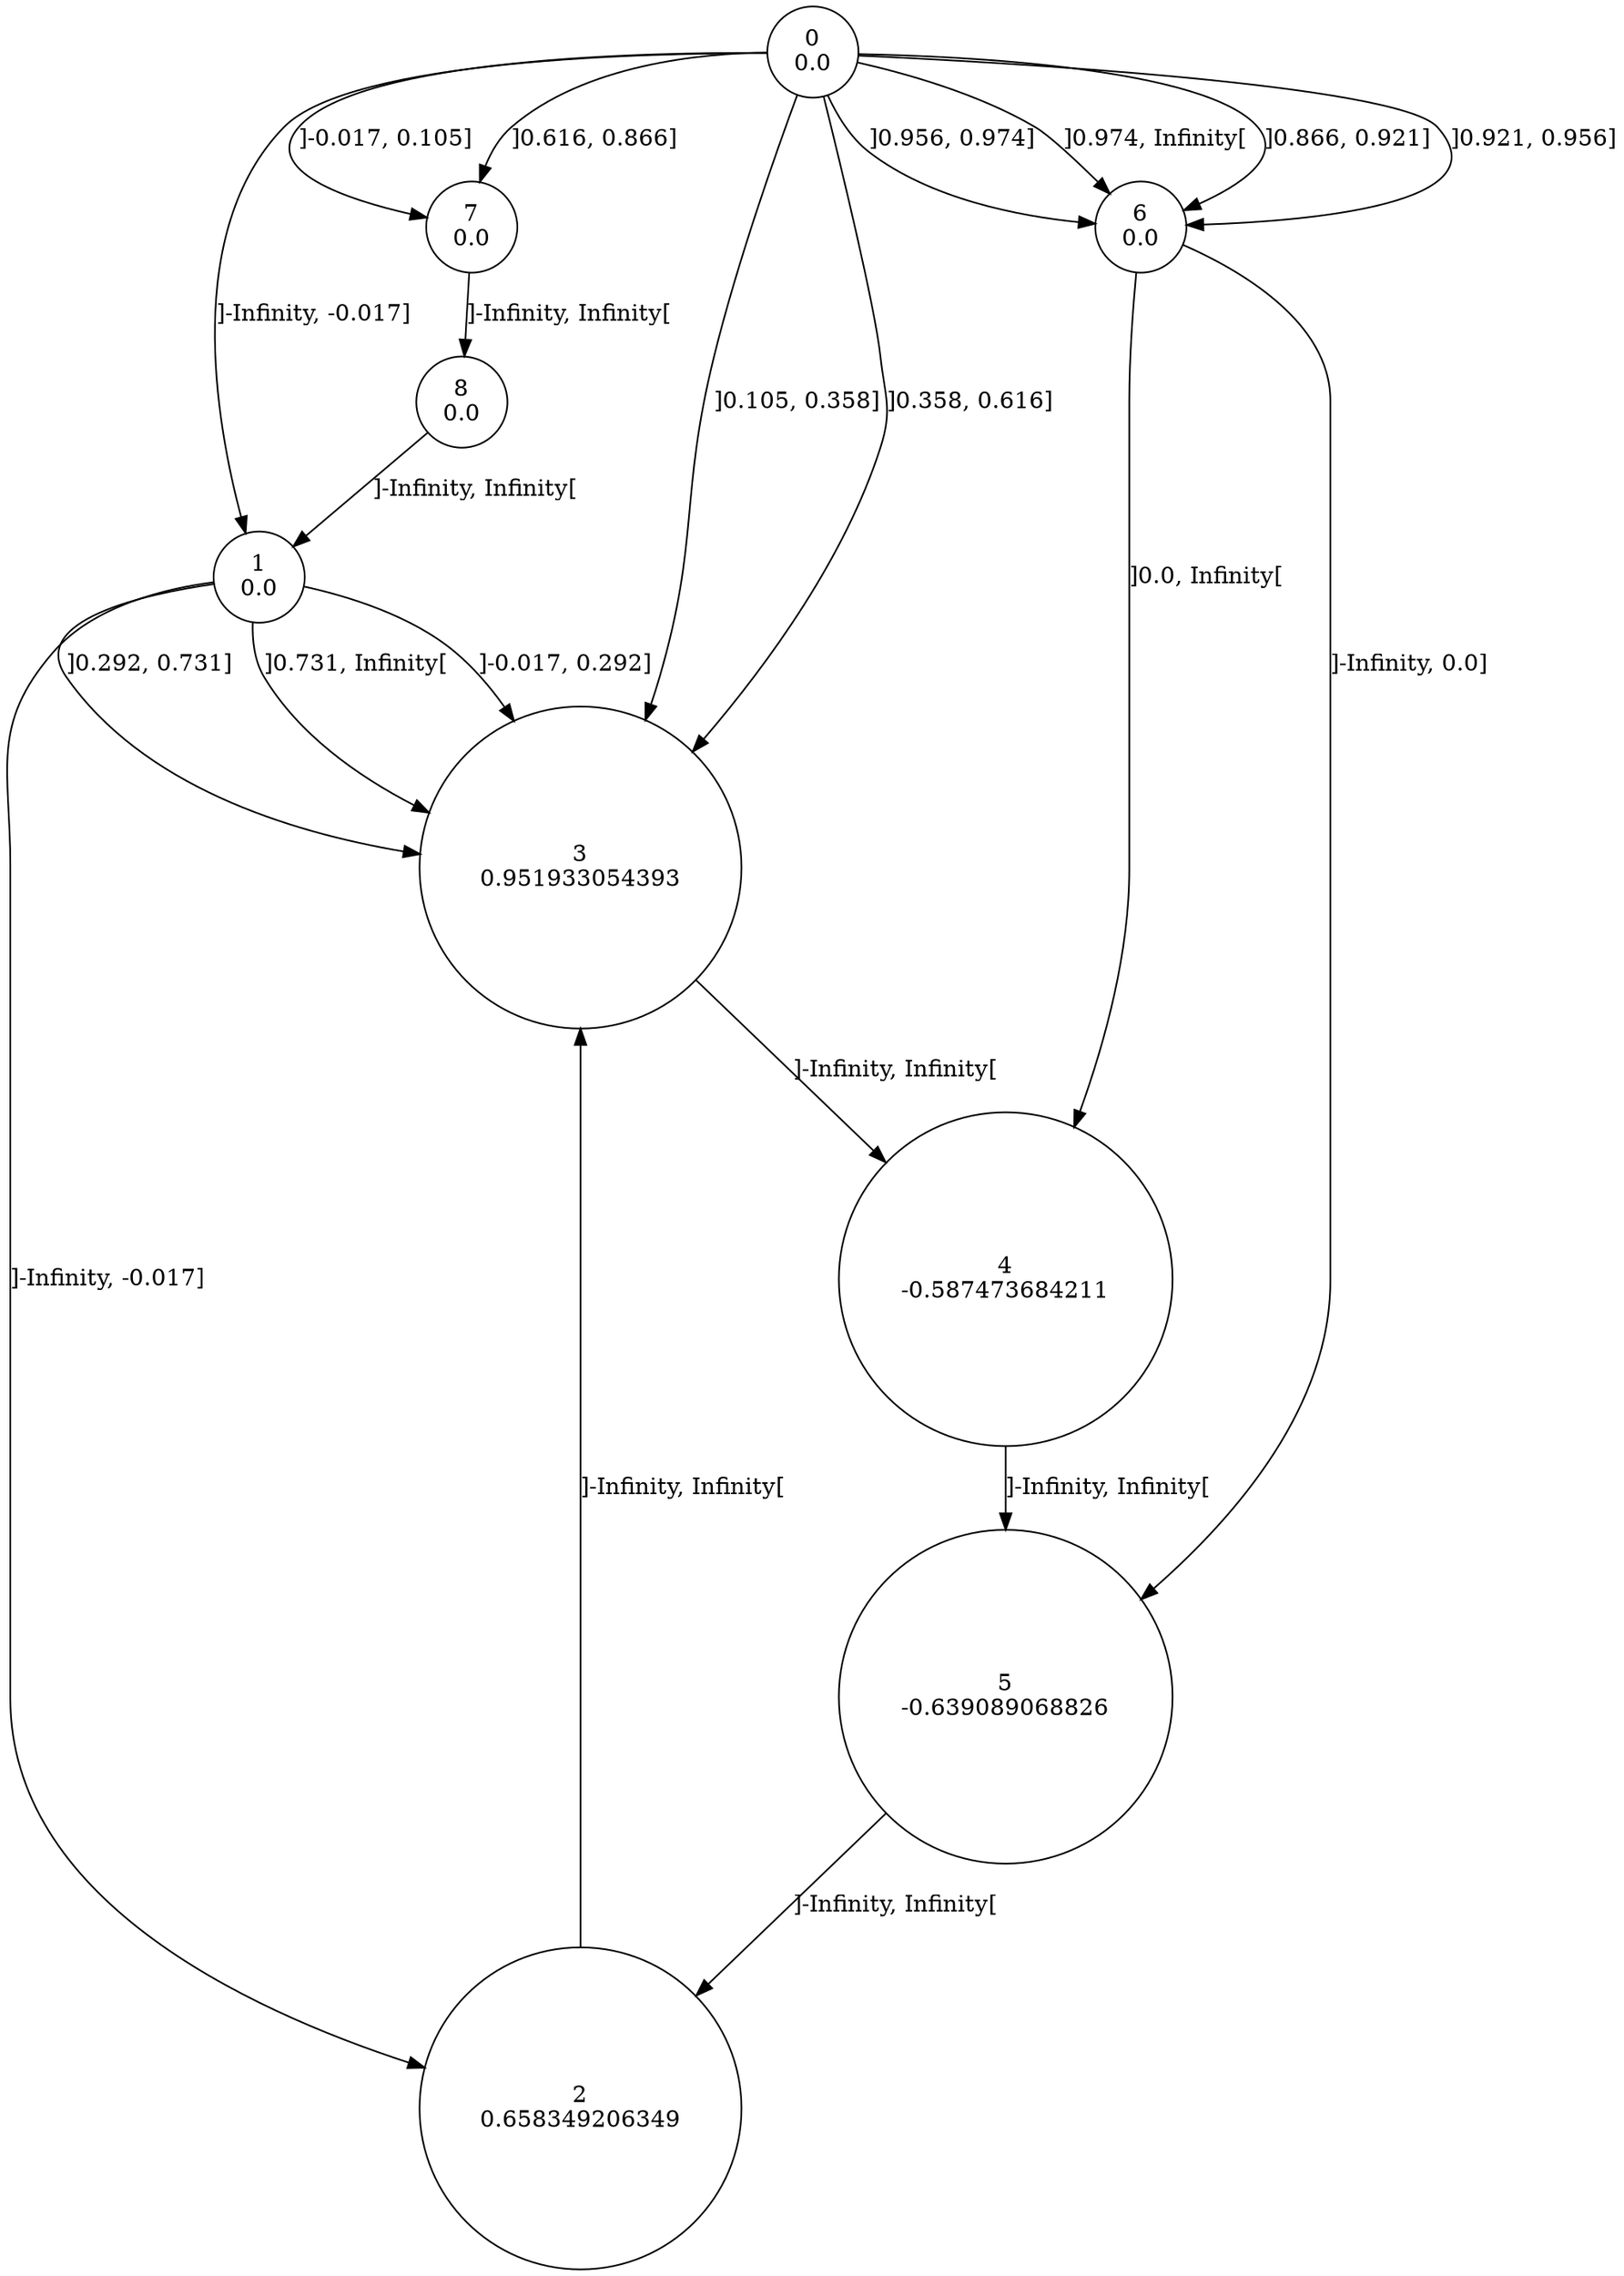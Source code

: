 digraph a {
0 [shape=circle, label="0\n0.0"];
	0 -> 1 [label="]-Infinity, -0.017]"];
	0 -> 7 [label="]-0.017, 0.105]"];
	0 -> 3 [label="]0.105, 0.358]"];
	0 -> 3 [label="]0.358, 0.616]"];
	0 -> 7 [label="]0.616, 0.866]"];
	0 -> 6 [label="]0.866, 0.921]"];
	0 -> 6 [label="]0.921, 0.956]"];
	0 -> 6 [label="]0.956, 0.974]"];
	0 -> 6 [label="]0.974, Infinity["];
1 [shape=circle, label="1\n0.0"];
	1 -> 2 [label="]-Infinity, -0.017]"];
	1 -> 3 [label="]-0.017, 0.292]"];
	1 -> 3 [label="]0.292, 0.731]"];
	1 -> 3 [label="]0.731, Infinity["];
2 [shape=circle, label="2\n0.658349206349"];
	2 -> 3 [label="]-Infinity, Infinity["];
3 [shape=circle, label="3\n0.951933054393"];
	3 -> 4 [label="]-Infinity, Infinity["];
4 [shape=circle, label="4\n-0.587473684211"];
	4 -> 5 [label="]-Infinity, Infinity["];
5 [shape=circle, label="5\n-0.639089068826"];
	5 -> 2 [label="]-Infinity, Infinity["];
6 [shape=circle, label="6\n0.0"];
	6 -> 5 [label="]-Infinity, 0.0]"];
	6 -> 4 [label="]0.0, Infinity["];
7 [shape=circle, label="7\n0.0"];
	7 -> 8 [label="]-Infinity, Infinity["];
8 [shape=circle, label="8\n0.0"];
	8 -> 1 [label="]-Infinity, Infinity["];
}